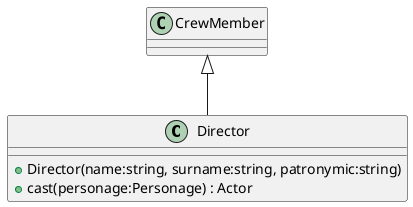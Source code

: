 @startuml
class Director {
    + Director(name:string, surname:string, patronymic:string)
    + cast(personage:Personage) : Actor
}
CrewMember <|-- Director
@enduml
